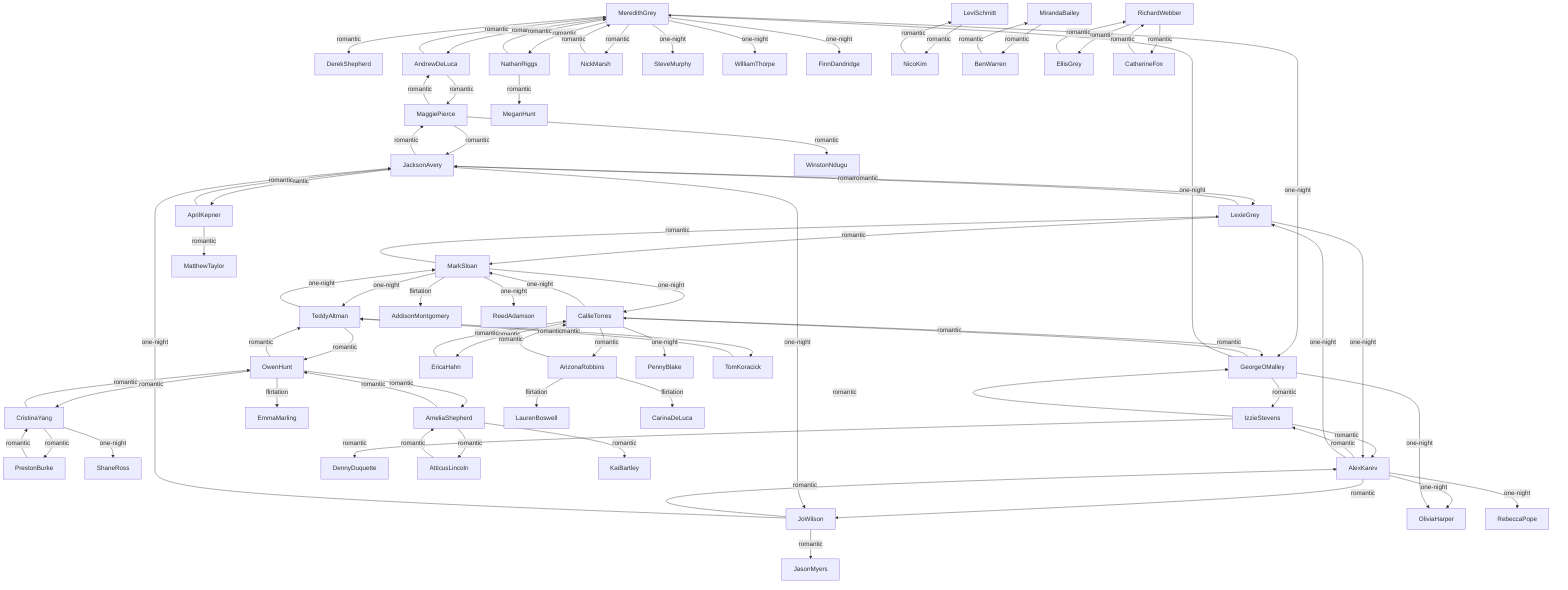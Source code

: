 graph TD

%% Meredith Grey
MeredithGrey -- romantic --> DerekShepherd
MeredithGrey -- romantic --> NathanRiggs
MeredithGrey -- romantic --> AndrewDeLuca
MeredithGrey -- romantic --> NickMarsh
MeredithGrey -- one-night --> GeorgeOMalley
MeredithGrey -- one-night --> SteveMurphy
MeredithGrey -- one-night --> WilliamThorpe
MeredithGrey -- one-night --> FinnDandridge

%% Cristina Yang
CristinaYang -- romantic --> OwenHunt
CristinaYang -- romantic --> PrestonBurke
CristinaYang -- one-night --> ShaneRoss

%% Owen Hunt
OwenHunt -- romantic --> CristinaYang
OwenHunt -- romantic --> AmeliaShepherd
OwenHunt -- romantic --> TeddyAltman
OwenHunt -- flirtation --> EmmaMarling

%% Alex Karev
AlexKarev -- romantic --> IzzieStevens
AlexKarev -- romantic --> JoWilson
AlexKarev -- one-night --> LexieGrey
AlexKarev -- one-night --> OliviaHarper
AlexKarev -- one-night --> RebeccaPope

%% Izzie Stevens
IzzieStevens -- romantic --> AlexKarev
IzzieStevens -- romantic --> DennyDuquette
IzzieStevens -- romantic --> GeorgeOMalley

%% George O'Malley
GeorgeOMalley -- romantic --> CallieTorres
GeorgeOMalley -- one-night --> MeredithGrey
GeorgeOMalley -- romantic --> IzzieStevens
GeorgeOMalley -- one-night --> OliviaHarper

%% Callie Torres
CallieTorres -- romantic --> GeorgeOMalley
CallieTorres -- romantic --> EricaHahn
CallieTorres -- romantic --> ArizonaRobbins
CallieTorres -- one-night --> MarkSloan
CallieTorres -- one-night --> PennyBlake

%% Arizona Robbins
ArizonaRobbins -- romantic --> CallieTorres
ArizonaRobbins -- flirtation --> LaurenBoswell
ArizonaRobbins -- flirtation --> CarinaDeLuca

%% Mark Sloan
MarkSloan -- romantic --> LexieGrey
MarkSloan -- flirtation --> AddisonMontgomery
MarkSloan -- one-night --> CallieTorres
MarkSloan -- one-night --> TeddyAltman
MarkSloan -- one-night --> ReedAdamson

%% Lexie Grey
LexieGrey -- romantic --> MarkSloan
LexieGrey -- romantic --> JacksonAvery
LexieGrey -- one-night --> AlexKarev

%% Jackson Avery
JacksonAvery -- romantic --> LexieGrey
JacksonAvery -- romantic --> AprilKepner
JacksonAvery -- romantic --> MaggiePierce
JacksonAvery -- one-night --> JoWilson

%% April Kepner
AprilKepner -- romantic --> JacksonAvery
AprilKepner -- romantic --> MatthewTaylor

%% Jo Wilson
JoWilson -- romantic --> AlexKarev
JoWilson -- romantic --> JasonMyers
JoWilson -- one-night --> JacksonAvery

%% Andrew DeLuca
AndrewDeLuca -- romantic --> MaggiePierce
AndrewDeLuca -- romantic --> MeredithGrey

%% Amelia Shepherd
AmeliaShepherd -- romantic --> OwenHunt
AmeliaShepherd -- romantic --> AtticusLincoln
AmeliaShepherd -- romantic --> KaiBartley

%% Maggie Pierce
MaggiePierce -- romantic --> AndrewDeLuca
MaggiePierce -- romantic --> JacksonAvery
MaggiePierce -- romantic --> WinstonNdugu

%% Teddy Altman
TeddyAltman -- romantic --> OwenHunt
TeddyAltman -- romantic --> TomKoracick
TeddyAltman -- one-night --> MarkSloan

%% Erica Hahn
EricaHahn -- romantic --> CallieTorres

%% Preston Burke
PrestonBurke -- romantic --> CristinaYang

%% Nathan Riggs
NathanRiggs -- romantic --> MeredithGrey
NathanRiggs -- romantic --> MeganHunt

%% Levi Schmitt
LeviSchmitt -- romantic --> NicoKim

%% Nico Kim
NicoKim -- romantic --> LeviSchmitt

%% Miranda Bailey
MirandaBailey -- romantic --> BenWarren

%% Ben Warren
BenWarren -- romantic --> MirandaBailey

%% Richard Webber
RichardWebber -- romantic --> EllisGrey
RichardWebber -- romantic --> CatherineFox

%% Ellis Grey
EllisGrey -- romantic --> RichardWebber

%% Catherine Fox
CatherineFox -- romantic --> RichardWebber

%% Tom Koracick
TomKoracick -- romantic --> TeddyAltman

%% Atticus Lincoln
AtticusLincoln -- romantic --> AmeliaShepherd

%% Nick Marsh
NickMarsh -- romantic --> MeredithGrey